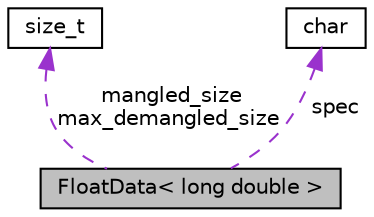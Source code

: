 digraph "FloatData&lt; long double &gt;"
{
 // LATEX_PDF_SIZE
  bgcolor="transparent";
  edge [fontname="Helvetica",fontsize="10",labelfontname="Helvetica",labelfontsize="10"];
  node [fontname="Helvetica",fontsize="10",shape="box"];
  Node1 [label="FloatData\< long double \>",height=0.2,width=0.4,color="black", fillcolor="grey75", style="filled", fontcolor="black",tooltip=" "];
  Node2 -> Node1 [dir="back",color="darkorchid3",fontsize="10",style="dashed",label=" mangled_size\nmax_demangled_size" ,fontname="Helvetica"];
  Node2 [label="size_t",height=0.2,width=0.4,color="black",URL="$classsize__t.html",tooltip=" "];
  Node3 -> Node1 [dir="back",color="darkorchid3",fontsize="10",style="dashed",label=" spec" ,fontname="Helvetica"];
  Node3 [label="char",height=0.2,width=0.4,color="black",URL="$classchar.html",tooltip=" "];
}
